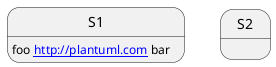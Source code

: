 {
  "sha1": "pariohycou3dzfg64ykvw7ubl7hembo",
  "insertion": {
    "when": "2024-06-04T17:28:40.893Z",
    "user": "plantuml@gmail.com"
  }
}
@startuml
state S1
state S1 : foo [[http://plantuml.com]] bar
state S2
@enduml
